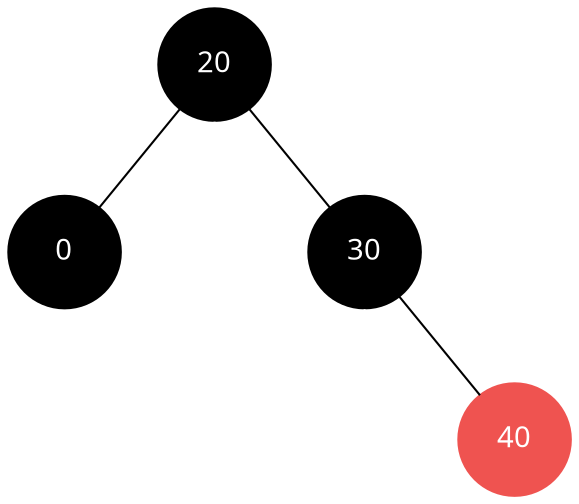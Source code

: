 digraph {
size="10,10"
fontpath="/home/M/.fonts/"
	node [shape=circle]
	node [style=filled]
	node [color=black]
	node [fixedsize=true]
	node [height=0.75]
	node [width=0.75]
	node [fontcolor=white]
	node [fontname="Courier:Bold"]
	edge [arrowhead=none]
	edge [style=filled]
	edge [weight=10]
	edge [color=black]
	node [color=black]
	20
	edge [weight=10]
	edge [color=black]
	node [color=black]
	0
		20 -> 0
	edge [weight=100]
	edge [color=white]
	node [color=white]
	"[20"
		20 -> "[20"
	edge [weight=10]
	edge [color=black]
	node [color=black]
	30
		20 -> 30
	edge [weight=100]
	edge [color=white]
	node [color=white]
	"|30"
		30 -> "|30"
	edge [weight=10]
	edge [color=black]
	node [color="#ef5350"]
	40
		30 -> 40
}